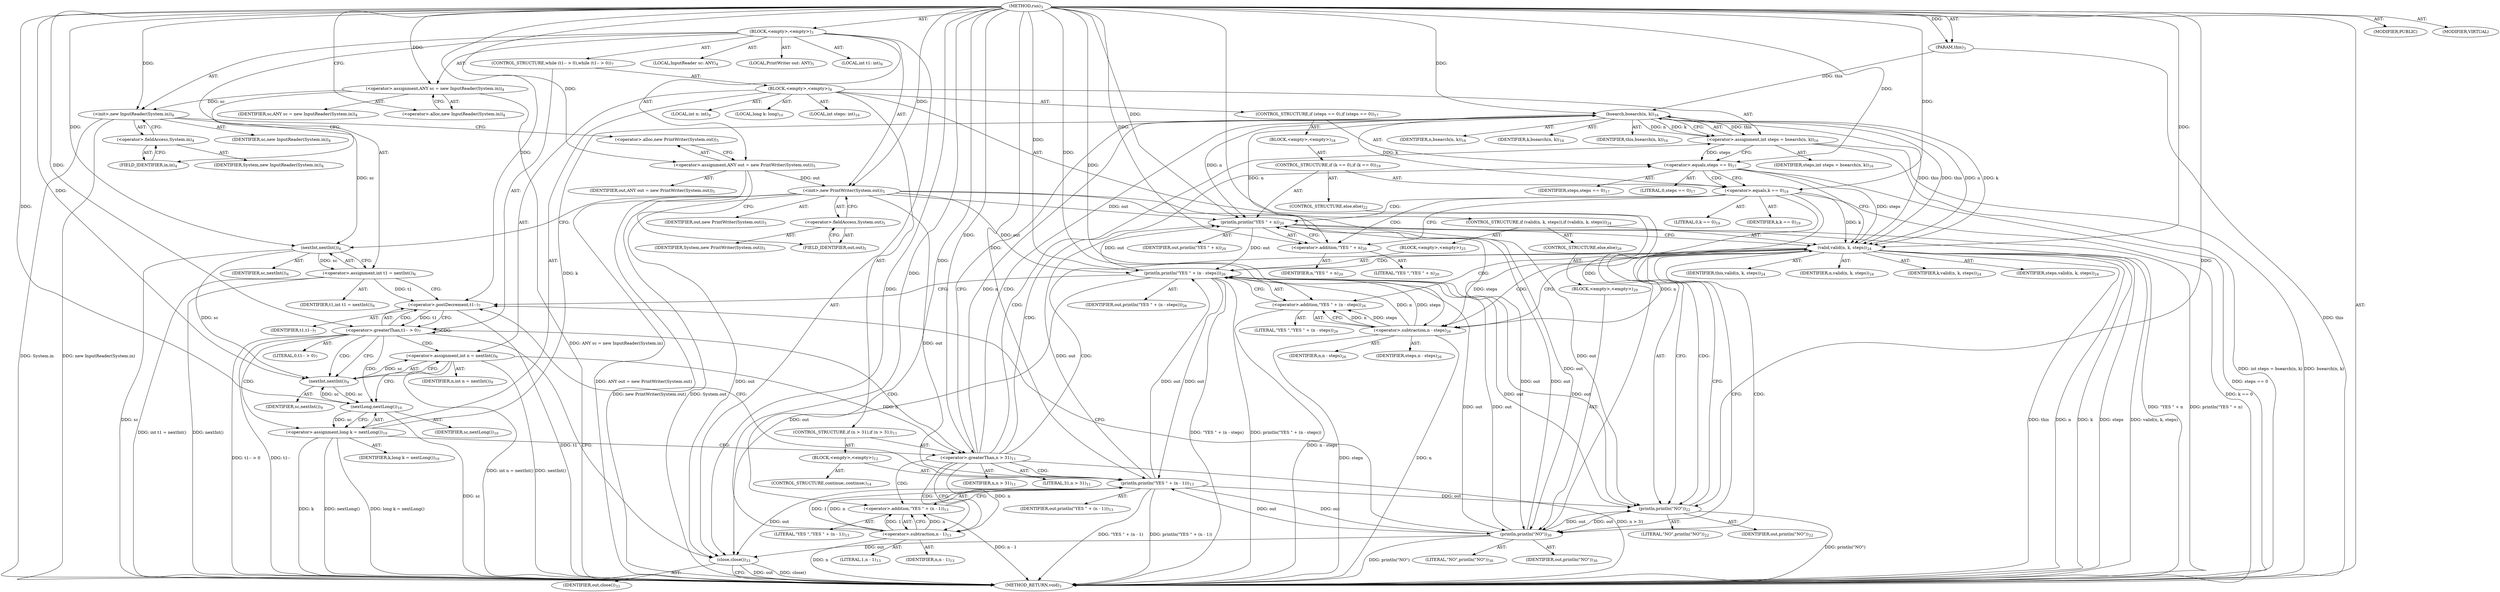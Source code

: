 digraph "run" {  
"51" [label = <(METHOD,run)<SUB>3</SUB>> ]
"8" [label = <(PARAM,this)<SUB>3</SUB>> ]
"52" [label = <(BLOCK,&lt;empty&gt;,&lt;empty&gt;)<SUB>3</SUB>> ]
"4" [label = <(LOCAL,InputReader sc: ANY)<SUB>4</SUB>> ]
"53" [label = <(&lt;operator&gt;.assignment,ANY sc = new InputReader(System.in))<SUB>4</SUB>> ]
"54" [label = <(IDENTIFIER,sc,ANY sc = new InputReader(System.in))<SUB>4</SUB>> ]
"55" [label = <(&lt;operator&gt;.alloc,new InputReader(System.in))<SUB>4</SUB>> ]
"56" [label = <(&lt;init&gt;,new InputReader(System.in))<SUB>4</SUB>> ]
"3" [label = <(IDENTIFIER,sc,new InputReader(System.in))<SUB>4</SUB>> ]
"57" [label = <(&lt;operator&gt;.fieldAccess,System.in)<SUB>4</SUB>> ]
"58" [label = <(IDENTIFIER,System,new InputReader(System.in))<SUB>4</SUB>> ]
"59" [label = <(FIELD_IDENTIFIER,in,in)<SUB>4</SUB>> ]
"6" [label = <(LOCAL,PrintWriter out: ANY)<SUB>5</SUB>> ]
"60" [label = <(&lt;operator&gt;.assignment,ANY out = new PrintWriter(System.out))<SUB>5</SUB>> ]
"61" [label = <(IDENTIFIER,out,ANY out = new PrintWriter(System.out))<SUB>5</SUB>> ]
"62" [label = <(&lt;operator&gt;.alloc,new PrintWriter(System.out))<SUB>5</SUB>> ]
"63" [label = <(&lt;init&gt;,new PrintWriter(System.out))<SUB>5</SUB>> ]
"5" [label = <(IDENTIFIER,out,new PrintWriter(System.out))<SUB>5</SUB>> ]
"64" [label = <(&lt;operator&gt;.fieldAccess,System.out)<SUB>5</SUB>> ]
"65" [label = <(IDENTIFIER,System,new PrintWriter(System.out))<SUB>5</SUB>> ]
"66" [label = <(FIELD_IDENTIFIER,out,out)<SUB>5</SUB>> ]
"67" [label = <(LOCAL,int t1: int)<SUB>6</SUB>> ]
"68" [label = <(&lt;operator&gt;.assignment,int t1 = nextInt())<SUB>6</SUB>> ]
"69" [label = <(IDENTIFIER,t1,int t1 = nextInt())<SUB>6</SUB>> ]
"70" [label = <(nextInt,nextInt())<SUB>6</SUB>> ]
"71" [label = <(IDENTIFIER,sc,nextInt())<SUB>6</SUB>> ]
"72" [label = <(CONTROL_STRUCTURE,while (t1-- &gt; 0),while (t1-- &gt; 0))<SUB>7</SUB>> ]
"73" [label = <(&lt;operator&gt;.greaterThan,t1-- &gt; 0)<SUB>7</SUB>> ]
"74" [label = <(&lt;operator&gt;.postDecrement,t1--)<SUB>7</SUB>> ]
"75" [label = <(IDENTIFIER,t1,t1--)<SUB>7</SUB>> ]
"76" [label = <(LITERAL,0,t1-- &gt; 0)<SUB>7</SUB>> ]
"77" [label = <(BLOCK,&lt;empty&gt;,&lt;empty&gt;)<SUB>8</SUB>> ]
"78" [label = <(LOCAL,int n: int)<SUB>9</SUB>> ]
"79" [label = <(&lt;operator&gt;.assignment,int n = nextInt())<SUB>9</SUB>> ]
"80" [label = <(IDENTIFIER,n,int n = nextInt())<SUB>9</SUB>> ]
"81" [label = <(nextInt,nextInt())<SUB>9</SUB>> ]
"82" [label = <(IDENTIFIER,sc,nextInt())<SUB>9</SUB>> ]
"83" [label = <(LOCAL,long k: long)<SUB>10</SUB>> ]
"84" [label = <(&lt;operator&gt;.assignment,long k = nextLong())<SUB>10</SUB>> ]
"85" [label = <(IDENTIFIER,k,long k = nextLong())<SUB>10</SUB>> ]
"86" [label = <(nextLong,nextLong())<SUB>10</SUB>> ]
"87" [label = <(IDENTIFIER,sc,nextLong())<SUB>10</SUB>> ]
"88" [label = <(CONTROL_STRUCTURE,if (n &gt; 31),if (n &gt; 31))<SUB>11</SUB>> ]
"89" [label = <(&lt;operator&gt;.greaterThan,n &gt; 31)<SUB>11</SUB>> ]
"90" [label = <(IDENTIFIER,n,n &gt; 31)<SUB>11</SUB>> ]
"91" [label = <(LITERAL,31,n &gt; 31)<SUB>11</SUB>> ]
"92" [label = <(BLOCK,&lt;empty&gt;,&lt;empty&gt;)<SUB>12</SUB>> ]
"93" [label = <(println,println(&quot;YES &quot; + (n - 1)))<SUB>13</SUB>> ]
"94" [label = <(IDENTIFIER,out,println(&quot;YES &quot; + (n - 1)))<SUB>13</SUB>> ]
"95" [label = <(&lt;operator&gt;.addition,&quot;YES &quot; + (n - 1))<SUB>13</SUB>> ]
"96" [label = <(LITERAL,&quot;YES &quot;,&quot;YES &quot; + (n - 1))<SUB>13</SUB>> ]
"97" [label = <(&lt;operator&gt;.subtraction,n - 1)<SUB>13</SUB>> ]
"98" [label = <(IDENTIFIER,n,n - 1)<SUB>13</SUB>> ]
"99" [label = <(LITERAL,1,n - 1)<SUB>13</SUB>> ]
"100" [label = <(CONTROL_STRUCTURE,continue;,continue;)<SUB>14</SUB>> ]
"101" [label = <(LOCAL,int steps: int)<SUB>16</SUB>> ]
"102" [label = <(&lt;operator&gt;.assignment,int steps = bsearch(n, k))<SUB>16</SUB>> ]
"103" [label = <(IDENTIFIER,steps,int steps = bsearch(n, k))<SUB>16</SUB>> ]
"104" [label = <(bsearch,bsearch(n, k))<SUB>16</SUB>> ]
"7" [label = <(IDENTIFIER,this,bsearch(n, k))<SUB>16</SUB>> ]
"105" [label = <(IDENTIFIER,n,bsearch(n, k))<SUB>16</SUB>> ]
"106" [label = <(IDENTIFIER,k,bsearch(n, k))<SUB>16</SUB>> ]
"107" [label = <(CONTROL_STRUCTURE,if (steps == 0),if (steps == 0))<SUB>17</SUB>> ]
"108" [label = <(&lt;operator&gt;.equals,steps == 0)<SUB>17</SUB>> ]
"109" [label = <(IDENTIFIER,steps,steps == 0)<SUB>17</SUB>> ]
"110" [label = <(LITERAL,0,steps == 0)<SUB>17</SUB>> ]
"111" [label = <(BLOCK,&lt;empty&gt;,&lt;empty&gt;)<SUB>18</SUB>> ]
"112" [label = <(CONTROL_STRUCTURE,if (k == 0),if (k == 0))<SUB>19</SUB>> ]
"113" [label = <(&lt;operator&gt;.equals,k == 0)<SUB>19</SUB>> ]
"114" [label = <(IDENTIFIER,k,k == 0)<SUB>19</SUB>> ]
"115" [label = <(LITERAL,0,k == 0)<SUB>19</SUB>> ]
"116" [label = <(println,println(&quot;YES &quot; + n))<SUB>20</SUB>> ]
"117" [label = <(IDENTIFIER,out,println(&quot;YES &quot; + n))<SUB>20</SUB>> ]
"118" [label = <(&lt;operator&gt;.addition,&quot;YES &quot; + n)<SUB>20</SUB>> ]
"119" [label = <(LITERAL,&quot;YES &quot;,&quot;YES &quot; + n)<SUB>20</SUB>> ]
"120" [label = <(IDENTIFIER,n,&quot;YES &quot; + n)<SUB>20</SUB>> ]
"121" [label = <(CONTROL_STRUCTURE,else,else)<SUB>22</SUB>> ]
"122" [label = <(println,println(&quot;NO&quot;))<SUB>22</SUB>> ]
"123" [label = <(IDENTIFIER,out,println(&quot;NO&quot;))<SUB>22</SUB>> ]
"124" [label = <(LITERAL,&quot;NO&quot;,println(&quot;NO&quot;))<SUB>22</SUB>> ]
"125" [label = <(CONTROL_STRUCTURE,if (valid(n, k, steps)),if (valid(n, k, steps)))<SUB>24</SUB>> ]
"126" [label = <(valid,valid(n, k, steps))<SUB>24</SUB>> ]
"9" [label = <(IDENTIFIER,this,valid(n, k, steps))<SUB>24</SUB>> ]
"127" [label = <(IDENTIFIER,n,valid(n, k, steps))<SUB>24</SUB>> ]
"128" [label = <(IDENTIFIER,k,valid(n, k, steps))<SUB>24</SUB>> ]
"129" [label = <(IDENTIFIER,steps,valid(n, k, steps))<SUB>24</SUB>> ]
"130" [label = <(BLOCK,&lt;empty&gt;,&lt;empty&gt;)<SUB>25</SUB>> ]
"131" [label = <(println,println(&quot;YES &quot; + (n - steps)))<SUB>26</SUB>> ]
"132" [label = <(IDENTIFIER,out,println(&quot;YES &quot; + (n - steps)))<SUB>26</SUB>> ]
"133" [label = <(&lt;operator&gt;.addition,&quot;YES &quot; + (n - steps))<SUB>26</SUB>> ]
"134" [label = <(LITERAL,&quot;YES &quot;,&quot;YES &quot; + (n - steps))<SUB>26</SUB>> ]
"135" [label = <(&lt;operator&gt;.subtraction,n - steps)<SUB>26</SUB>> ]
"136" [label = <(IDENTIFIER,n,n - steps)<SUB>26</SUB>> ]
"137" [label = <(IDENTIFIER,steps,n - steps)<SUB>26</SUB>> ]
"138" [label = <(CONTROL_STRUCTURE,else,else)<SUB>29</SUB>> ]
"139" [label = <(BLOCK,&lt;empty&gt;,&lt;empty&gt;)<SUB>29</SUB>> ]
"140" [label = <(println,println(&quot;NO&quot;))<SUB>30</SUB>> ]
"141" [label = <(IDENTIFIER,out,println(&quot;NO&quot;))<SUB>30</SUB>> ]
"142" [label = <(LITERAL,&quot;NO&quot;,println(&quot;NO&quot;))<SUB>30</SUB>> ]
"143" [label = <(close,close())<SUB>33</SUB>> ]
"144" [label = <(IDENTIFIER,out,close())<SUB>33</SUB>> ]
"145" [label = <(MODIFIER,PUBLIC)> ]
"146" [label = <(MODIFIER,VIRTUAL)> ]
"147" [label = <(METHOD_RETURN,void)<SUB>3</SUB>> ]
  "51" -> "8"  [ label = "AST: "] 
  "51" -> "52"  [ label = "AST: "] 
  "51" -> "145"  [ label = "AST: "] 
  "51" -> "146"  [ label = "AST: "] 
  "51" -> "147"  [ label = "AST: "] 
  "52" -> "4"  [ label = "AST: "] 
  "52" -> "53"  [ label = "AST: "] 
  "52" -> "56"  [ label = "AST: "] 
  "52" -> "6"  [ label = "AST: "] 
  "52" -> "60"  [ label = "AST: "] 
  "52" -> "63"  [ label = "AST: "] 
  "52" -> "67"  [ label = "AST: "] 
  "52" -> "68"  [ label = "AST: "] 
  "52" -> "72"  [ label = "AST: "] 
  "52" -> "143"  [ label = "AST: "] 
  "53" -> "54"  [ label = "AST: "] 
  "53" -> "55"  [ label = "AST: "] 
  "56" -> "3"  [ label = "AST: "] 
  "56" -> "57"  [ label = "AST: "] 
  "57" -> "58"  [ label = "AST: "] 
  "57" -> "59"  [ label = "AST: "] 
  "60" -> "61"  [ label = "AST: "] 
  "60" -> "62"  [ label = "AST: "] 
  "63" -> "5"  [ label = "AST: "] 
  "63" -> "64"  [ label = "AST: "] 
  "64" -> "65"  [ label = "AST: "] 
  "64" -> "66"  [ label = "AST: "] 
  "68" -> "69"  [ label = "AST: "] 
  "68" -> "70"  [ label = "AST: "] 
  "70" -> "71"  [ label = "AST: "] 
  "72" -> "73"  [ label = "AST: "] 
  "72" -> "77"  [ label = "AST: "] 
  "73" -> "74"  [ label = "AST: "] 
  "73" -> "76"  [ label = "AST: "] 
  "74" -> "75"  [ label = "AST: "] 
  "77" -> "78"  [ label = "AST: "] 
  "77" -> "79"  [ label = "AST: "] 
  "77" -> "83"  [ label = "AST: "] 
  "77" -> "84"  [ label = "AST: "] 
  "77" -> "88"  [ label = "AST: "] 
  "77" -> "101"  [ label = "AST: "] 
  "77" -> "102"  [ label = "AST: "] 
  "77" -> "107"  [ label = "AST: "] 
  "77" -> "125"  [ label = "AST: "] 
  "79" -> "80"  [ label = "AST: "] 
  "79" -> "81"  [ label = "AST: "] 
  "81" -> "82"  [ label = "AST: "] 
  "84" -> "85"  [ label = "AST: "] 
  "84" -> "86"  [ label = "AST: "] 
  "86" -> "87"  [ label = "AST: "] 
  "88" -> "89"  [ label = "AST: "] 
  "88" -> "92"  [ label = "AST: "] 
  "89" -> "90"  [ label = "AST: "] 
  "89" -> "91"  [ label = "AST: "] 
  "92" -> "93"  [ label = "AST: "] 
  "92" -> "100"  [ label = "AST: "] 
  "93" -> "94"  [ label = "AST: "] 
  "93" -> "95"  [ label = "AST: "] 
  "95" -> "96"  [ label = "AST: "] 
  "95" -> "97"  [ label = "AST: "] 
  "97" -> "98"  [ label = "AST: "] 
  "97" -> "99"  [ label = "AST: "] 
  "102" -> "103"  [ label = "AST: "] 
  "102" -> "104"  [ label = "AST: "] 
  "104" -> "7"  [ label = "AST: "] 
  "104" -> "105"  [ label = "AST: "] 
  "104" -> "106"  [ label = "AST: "] 
  "107" -> "108"  [ label = "AST: "] 
  "107" -> "111"  [ label = "AST: "] 
  "108" -> "109"  [ label = "AST: "] 
  "108" -> "110"  [ label = "AST: "] 
  "111" -> "112"  [ label = "AST: "] 
  "112" -> "113"  [ label = "AST: "] 
  "112" -> "116"  [ label = "AST: "] 
  "112" -> "121"  [ label = "AST: "] 
  "113" -> "114"  [ label = "AST: "] 
  "113" -> "115"  [ label = "AST: "] 
  "116" -> "117"  [ label = "AST: "] 
  "116" -> "118"  [ label = "AST: "] 
  "118" -> "119"  [ label = "AST: "] 
  "118" -> "120"  [ label = "AST: "] 
  "121" -> "122"  [ label = "AST: "] 
  "122" -> "123"  [ label = "AST: "] 
  "122" -> "124"  [ label = "AST: "] 
  "125" -> "126"  [ label = "AST: "] 
  "125" -> "130"  [ label = "AST: "] 
  "125" -> "138"  [ label = "AST: "] 
  "126" -> "9"  [ label = "AST: "] 
  "126" -> "127"  [ label = "AST: "] 
  "126" -> "128"  [ label = "AST: "] 
  "126" -> "129"  [ label = "AST: "] 
  "130" -> "131"  [ label = "AST: "] 
  "131" -> "132"  [ label = "AST: "] 
  "131" -> "133"  [ label = "AST: "] 
  "133" -> "134"  [ label = "AST: "] 
  "133" -> "135"  [ label = "AST: "] 
  "135" -> "136"  [ label = "AST: "] 
  "135" -> "137"  [ label = "AST: "] 
  "138" -> "139"  [ label = "AST: "] 
  "139" -> "140"  [ label = "AST: "] 
  "140" -> "141"  [ label = "AST: "] 
  "140" -> "142"  [ label = "AST: "] 
  "143" -> "144"  [ label = "AST: "] 
  "53" -> "59"  [ label = "CFG: "] 
  "56" -> "62"  [ label = "CFG: "] 
  "60" -> "66"  [ label = "CFG: "] 
  "63" -> "70"  [ label = "CFG: "] 
  "68" -> "74"  [ label = "CFG: "] 
  "143" -> "147"  [ label = "CFG: "] 
  "55" -> "53"  [ label = "CFG: "] 
  "57" -> "56"  [ label = "CFG: "] 
  "62" -> "60"  [ label = "CFG: "] 
  "64" -> "63"  [ label = "CFG: "] 
  "70" -> "68"  [ label = "CFG: "] 
  "73" -> "81"  [ label = "CFG: "] 
  "73" -> "143"  [ label = "CFG: "] 
  "59" -> "57"  [ label = "CFG: "] 
  "66" -> "64"  [ label = "CFG: "] 
  "74" -> "73"  [ label = "CFG: "] 
  "79" -> "86"  [ label = "CFG: "] 
  "84" -> "89"  [ label = "CFG: "] 
  "102" -> "108"  [ label = "CFG: "] 
  "81" -> "79"  [ label = "CFG: "] 
  "86" -> "84"  [ label = "CFG: "] 
  "89" -> "97"  [ label = "CFG: "] 
  "89" -> "104"  [ label = "CFG: "] 
  "104" -> "102"  [ label = "CFG: "] 
  "108" -> "113"  [ label = "CFG: "] 
  "108" -> "126"  [ label = "CFG: "] 
  "126" -> "135"  [ label = "CFG: "] 
  "126" -> "140"  [ label = "CFG: "] 
  "93" -> "74"  [ label = "CFG: "] 
  "131" -> "74"  [ label = "CFG: "] 
  "95" -> "93"  [ label = "CFG: "] 
  "113" -> "118"  [ label = "CFG: "] 
  "113" -> "122"  [ label = "CFG: "] 
  "116" -> "126"  [ label = "CFG: "] 
  "133" -> "131"  [ label = "CFG: "] 
  "140" -> "74"  [ label = "CFG: "] 
  "97" -> "95"  [ label = "CFG: "] 
  "118" -> "116"  [ label = "CFG: "] 
  "122" -> "126"  [ label = "CFG: "] 
  "135" -> "133"  [ label = "CFG: "] 
  "51" -> "55"  [ label = "CFG: "] 
  "8" -> "147"  [ label = "DDG: this"] 
  "53" -> "147"  [ label = "DDG: ANY sc = new InputReader(System.in)"] 
  "56" -> "147"  [ label = "DDG: System.in"] 
  "56" -> "147"  [ label = "DDG: new InputReader(System.in)"] 
  "60" -> "147"  [ label = "DDG: ANY out = new PrintWriter(System.out)"] 
  "63" -> "147"  [ label = "DDG: System.out"] 
  "63" -> "147"  [ label = "DDG: new PrintWriter(System.out)"] 
  "70" -> "147"  [ label = "DDG: sc"] 
  "68" -> "147"  [ label = "DDG: nextInt()"] 
  "68" -> "147"  [ label = "DDG: int t1 = nextInt()"] 
  "74" -> "147"  [ label = "DDG: t1"] 
  "73" -> "147"  [ label = "DDG: t1--"] 
  "73" -> "147"  [ label = "DDG: t1-- &gt; 0"] 
  "143" -> "147"  [ label = "DDG: out"] 
  "143" -> "147"  [ label = "DDG: close()"] 
  "79" -> "147"  [ label = "DDG: nextInt()"] 
  "79" -> "147"  [ label = "DDG: int n = nextInt()"] 
  "84" -> "147"  [ label = "DDG: k"] 
  "86" -> "147"  [ label = "DDG: sc"] 
  "84" -> "147"  [ label = "DDG: nextLong()"] 
  "84" -> "147"  [ label = "DDG: long k = nextLong()"] 
  "89" -> "147"  [ label = "DDG: n &gt; 31"] 
  "102" -> "147"  [ label = "DDG: bsearch(n, k)"] 
  "102" -> "147"  [ label = "DDG: int steps = bsearch(n, k)"] 
  "108" -> "147"  [ label = "DDG: steps == 0"] 
  "113" -> "147"  [ label = "DDG: k == 0"] 
  "122" -> "147"  [ label = "DDG: println(&quot;NO&quot;)"] 
  "116" -> "147"  [ label = "DDG: &quot;YES &quot; + n"] 
  "116" -> "147"  [ label = "DDG: println(&quot;YES &quot; + n)"] 
  "126" -> "147"  [ label = "DDG: this"] 
  "126" -> "147"  [ label = "DDG: n"] 
  "126" -> "147"  [ label = "DDG: k"] 
  "126" -> "147"  [ label = "DDG: steps"] 
  "126" -> "147"  [ label = "DDG: valid(n, k, steps)"] 
  "140" -> "147"  [ label = "DDG: println(&quot;NO&quot;)"] 
  "135" -> "147"  [ label = "DDG: n"] 
  "135" -> "147"  [ label = "DDG: steps"] 
  "133" -> "147"  [ label = "DDG: n - steps"] 
  "131" -> "147"  [ label = "DDG: &quot;YES &quot; + (n - steps)"] 
  "131" -> "147"  [ label = "DDG: println(&quot;YES &quot; + (n - steps))"] 
  "97" -> "147"  [ label = "DDG: n"] 
  "95" -> "147"  [ label = "DDG: n - 1"] 
  "93" -> "147"  [ label = "DDG: &quot;YES &quot; + (n - 1)"] 
  "93" -> "147"  [ label = "DDG: println(&quot;YES &quot; + (n - 1))"] 
  "51" -> "8"  [ label = "DDG: "] 
  "51" -> "53"  [ label = "DDG: "] 
  "51" -> "60"  [ label = "DDG: "] 
  "70" -> "68"  [ label = "DDG: sc"] 
  "53" -> "56"  [ label = "DDG: sc"] 
  "51" -> "56"  [ label = "DDG: "] 
  "60" -> "63"  [ label = "DDG: out"] 
  "51" -> "63"  [ label = "DDG: "] 
  "63" -> "143"  [ label = "DDG: out"] 
  "140" -> "143"  [ label = "DDG: out"] 
  "131" -> "143"  [ label = "DDG: out"] 
  "93" -> "143"  [ label = "DDG: out"] 
  "51" -> "143"  [ label = "DDG: "] 
  "56" -> "70"  [ label = "DDG: sc"] 
  "51" -> "70"  [ label = "DDG: "] 
  "74" -> "73"  [ label = "DDG: t1"] 
  "51" -> "73"  [ label = "DDG: "] 
  "81" -> "79"  [ label = "DDG: sc"] 
  "86" -> "84"  [ label = "DDG: sc"] 
  "104" -> "102"  [ label = "DDG: this"] 
  "104" -> "102"  [ label = "DDG: n"] 
  "104" -> "102"  [ label = "DDG: k"] 
  "68" -> "74"  [ label = "DDG: t1"] 
  "51" -> "74"  [ label = "DDG: "] 
  "70" -> "81"  [ label = "DDG: sc"] 
  "86" -> "81"  [ label = "DDG: sc"] 
  "51" -> "81"  [ label = "DDG: "] 
  "81" -> "86"  [ label = "DDG: sc"] 
  "51" -> "86"  [ label = "DDG: "] 
  "79" -> "89"  [ label = "DDG: n"] 
  "51" -> "89"  [ label = "DDG: "] 
  "8" -> "104"  [ label = "DDG: this"] 
  "126" -> "104"  [ label = "DDG: this"] 
  "51" -> "104"  [ label = "DDG: "] 
  "89" -> "104"  [ label = "DDG: n"] 
  "84" -> "104"  [ label = "DDG: k"] 
  "102" -> "108"  [ label = "DDG: steps"] 
  "51" -> "108"  [ label = "DDG: "] 
  "104" -> "126"  [ label = "DDG: this"] 
  "51" -> "126"  [ label = "DDG: "] 
  "104" -> "126"  [ label = "DDG: n"] 
  "104" -> "126"  [ label = "DDG: k"] 
  "113" -> "126"  [ label = "DDG: k"] 
  "108" -> "126"  [ label = "DDG: steps"] 
  "63" -> "93"  [ label = "DDG: out"] 
  "140" -> "93"  [ label = "DDG: out"] 
  "131" -> "93"  [ label = "DDG: out"] 
  "51" -> "93"  [ label = "DDG: "] 
  "97" -> "93"  [ label = "DDG: n"] 
  "97" -> "93"  [ label = "DDG: 1"] 
  "63" -> "131"  [ label = "DDG: out"] 
  "122" -> "131"  [ label = "DDG: out"] 
  "116" -> "131"  [ label = "DDG: out"] 
  "140" -> "131"  [ label = "DDG: out"] 
  "93" -> "131"  [ label = "DDG: out"] 
  "51" -> "131"  [ label = "DDG: "] 
  "135" -> "131"  [ label = "DDG: n"] 
  "135" -> "131"  [ label = "DDG: steps"] 
  "51" -> "95"  [ label = "DDG: "] 
  "97" -> "95"  [ label = "DDG: n"] 
  "97" -> "95"  [ label = "DDG: 1"] 
  "104" -> "113"  [ label = "DDG: k"] 
  "51" -> "113"  [ label = "DDG: "] 
  "63" -> "116"  [ label = "DDG: out"] 
  "140" -> "116"  [ label = "DDG: out"] 
  "131" -> "116"  [ label = "DDG: out"] 
  "93" -> "116"  [ label = "DDG: out"] 
  "51" -> "116"  [ label = "DDG: "] 
  "104" -> "116"  [ label = "DDG: n"] 
  "51" -> "133"  [ label = "DDG: "] 
  "135" -> "133"  [ label = "DDG: n"] 
  "135" -> "133"  [ label = "DDG: steps"] 
  "63" -> "140"  [ label = "DDG: out"] 
  "122" -> "140"  [ label = "DDG: out"] 
  "116" -> "140"  [ label = "DDG: out"] 
  "131" -> "140"  [ label = "DDG: out"] 
  "93" -> "140"  [ label = "DDG: out"] 
  "51" -> "140"  [ label = "DDG: "] 
  "89" -> "97"  [ label = "DDG: n"] 
  "51" -> "97"  [ label = "DDG: "] 
  "51" -> "118"  [ label = "DDG: "] 
  "104" -> "118"  [ label = "DDG: n"] 
  "63" -> "122"  [ label = "DDG: out"] 
  "140" -> "122"  [ label = "DDG: out"] 
  "131" -> "122"  [ label = "DDG: out"] 
  "93" -> "122"  [ label = "DDG: out"] 
  "51" -> "122"  [ label = "DDG: "] 
  "126" -> "135"  [ label = "DDG: n"] 
  "51" -> "135"  [ label = "DDG: "] 
  "126" -> "135"  [ label = "DDG: steps"] 
  "73" -> "73"  [ label = "CDG: "] 
  "73" -> "89"  [ label = "CDG: "] 
  "73" -> "81"  [ label = "CDG: "] 
  "73" -> "84"  [ label = "CDG: "] 
  "73" -> "74"  [ label = "CDG: "] 
  "73" -> "79"  [ label = "CDG: "] 
  "73" -> "86"  [ label = "CDG: "] 
  "89" -> "102"  [ label = "CDG: "] 
  "89" -> "104"  [ label = "CDG: "] 
  "89" -> "95"  [ label = "CDG: "] 
  "89" -> "97"  [ label = "CDG: "] 
  "89" -> "93"  [ label = "CDG: "] 
  "89" -> "126"  [ label = "CDG: "] 
  "89" -> "108"  [ label = "CDG: "] 
  "108" -> "113"  [ label = "CDG: "] 
  "126" -> "131"  [ label = "CDG: "] 
  "126" -> "140"  [ label = "CDG: "] 
  "126" -> "135"  [ label = "CDG: "] 
  "126" -> "133"  [ label = "CDG: "] 
  "113" -> "116"  [ label = "CDG: "] 
  "113" -> "122"  [ label = "CDG: "] 
  "113" -> "118"  [ label = "CDG: "] 
}
